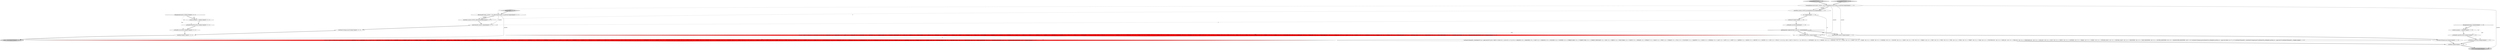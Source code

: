 digraph {
27 [style = filled, label = "_errHandler.recover(this,re)@@@15@@@['0', '0', '1']", fillcolor = white, shape = ellipse image = "AAA0AAABBB3BBB"];
5 [style = filled, label = "{setState(330)expression()}@@@43@@@['1', '1', '0']", fillcolor = white, shape = ellipse image = "AAA0AAABBB1BBB"];
29 [style = filled, label = "afterthought['0', '0', '1']", fillcolor = lightgray, shape = diamond image = "AAA0AAABBB3BBB"];
10 [style = filled, label = "setState(331)@@@7@@@['1', '1', '0']", fillcolor = white, shape = ellipse image = "AAA0AAABBB1BBB"];
19 [style = filled, label = "(((_la) & ~0x3f) == 0 && ((1L << _la) & ((1L << T__0) | (1L << ANALYZE) | (1L << ANALYZED) | (1L << CAST) | (1L << CATALOGS) | (1L << COLUMNS) | (1L << CONVERT) | (1L << CURRENT_DATE) | (1L << CURRENT_TIME) | (1L << CURRENT_TIMESTAMP) | (1L << DAY) | (1L << DEBUG) | (1L << EXECUTABLE) | (1L << EXISTS) | (1L << EXPLAIN) | (1L << EXTRACT) | (1L << FALSE) | (1L << FIRST) | (1L << FORMAT) | (1L << FULL) | (1L << FUNCTIONS) | (1L << GRAPHVIZ) | (1L << HOUR) | (1L << INTERVAL) | (1L << LAST) | (1L << LEFT) | (1L << LIMIT) | (1L << MAPPED) | (1L << MATCH) | (1L << MINUTE) | (1L << MONTH) | (1L << NOT) | (1L << NULL))) != 0) || ((((_la - 64)) & ~0x3f) == 0 && ((1L << (_la - 64)) & ((1L << (OPTIMIZED - 64)) | (1L << (PARSED - 64)) | (1L << (PHYSICAL - 64)) | (1L << (PLAN - 64)) | (1L << (RIGHT - 64)) | (1L << (RLIKE - 64)) | (1L << (QUERY - 64)) | (1L << (SCHEMAS - 64)) | (1L << (SECOND - 64)) | (1L << (SHOW - 64)) | (1L << (SYS - 64)) | (1L << (TABLES - 64)) | (1L << (TEXT - 64)) | (1L << (TRUE - 64)) | (1L << (TYPE - 64)) | (1L << (TYPES - 64)) | (1L << (VERIFY - 64)) | (1L << (YEAR - 64)) | (1L << (FUNCTION_ESC - 64)) | (1L << (DATE_ESC - 64)) | (1L << (TIME_ESC - 64)) | (1L << (TIMESTAMP_ESC - 64)) | (1L << (GUID_ESC - 64)) | (1L << (PLUS - 64)) | (1L << (MINUS - 64)) | (1L << (ASTERISK - 64)) | (1L << (PARAM - 64)) | (1L << (STRING - 64)) | (1L << (INTEGER_VALUE - 64)) | (1L << (DECIMAL_VALUE - 64)) | (1L << (IDENTIFIER - 64)) | (1L << (DIGIT_IDENTIFIER - 64)) | (1L << (QUOTED_IDENTIFIER - 64)) | (1L << (BACKQUOTED_IDENTIFIER - 64)))) != 0)@@@16@@@['0', '1', '0']", fillcolor = red, shape = diamond image = "AAA1AAABBB2BBB"];
4 [style = filled, label = "_errHandler.recover(this,re)@@@53@@@['1', '1', '0']", fillcolor = white, shape = ellipse image = "AAA0AAABBB1BBB"];
20 [style = filled, label = "enterOuterAlt(_localctx,1)@@@6@@@['0', '0', '1']", fillcolor = white, shape = ellipse image = "AAA0AAABBB3BBB"];
17 [style = filled, label = "{exitRule()}@@@55@@@['1', '1', '0']", fillcolor = white, shape = ellipse image = "AAA0AAABBB1BBB"];
15 [style = filled, label = "enterOuterAlt(_localctx,2)@@@42@@@['1', '1', '0']", fillcolor = white, shape = ellipse image = "AAA0AAABBB1BBB"];
28 [style = filled, label = "return _localctx@@@20@@@['0', '0', '1']", fillcolor = lightgray, shape = ellipse image = "AAA0AAABBB3BBB"];
7 [style = filled, label = "RecognitionException re@@@50@@@['1', '1', '0']", fillcolor = white, shape = diamond image = "AAA0AAABBB1BBB"];
24 [style = filled, label = "_localctx.exception = re@@@13@@@['0', '0', '1']", fillcolor = white, shape = ellipse image = "AAA0AAABBB3BBB"];
30 [style = filled, label = "{setState(210)expression(0)}@@@7@@@['0', '0', '1']", fillcolor = white, shape = ellipse image = "AAA0AAABBB3BBB"];
12 [style = filled, label = "_localctx.exception = re@@@51@@@['1', '1', '0']", fillcolor = white, shape = ellipse image = "AAA0AAABBB1BBB"];
23 [style = filled, label = "_errHandler.reportError(this,re)@@@14@@@['0', '0', '1']", fillcolor = white, shape = ellipse image = "AAA0AAABBB3BBB"];
26 [style = filled, label = "AfterthoughtContext _localctx = new AfterthoughtContext(_ctx,getState())@@@3@@@['0', '0', '1']", fillcolor = white, shape = ellipse image = "AAA0AAABBB3BBB"];
13 [style = filled, label = "GroupingExpressionsContext _localctx = new GroupingExpressionsContext(_ctx,getState())@@@3@@@['1', '1', '0']", fillcolor = white, shape = ellipse image = "AAA0AAABBB1BBB"];
22 [style = filled, label = "RecognitionException re@@@12@@@['0', '0', '1']", fillcolor = white, shape = diamond image = "AAA0AAABBB3BBB"];
2 [style = filled, label = "_errHandler.reportError(this,re)@@@52@@@['1', '1', '0']", fillcolor = white, shape = ellipse image = "AAA0AAABBB1BBB"];
11 [style = filled, label = "{setState(318)match(T__0)setState(327)_la = _input.LA(1)if ((((_la) & ~0x3f) == 0 && ((1L << _la) & ((1L << T__0) | (1L << ANALYZE) | (1L << ANALYZED) | (1L << CAST) | (1L << CATALOGS) | (1L << COLUMNS) | (1L << CONVERT) | (1L << CURRENT_DATE) | (1L << CURRENT_TIME) | (1L << CURRENT_TIMESTAMP) | (1L << DAY) | (1L << DEBUG) | (1L << EXECUTABLE) | (1L << EXISTS) | (1L << EXPLAIN) | (1L << EXTRACT) | (1L << FALSE) | (1L << FIRST) | (1L << FORMAT) | (1L << FULL) | (1L << FUNCTIONS) | (1L << GRAPHVIZ) | (1L << HOUR) | (1L << INTERVAL) | (1L << LAST) | (1L << LEFT) | (1L << LIMIT) | (1L << MAPPED) | (1L << MATCH) | (1L << MINUTE) | (1L << MONTH) | (1L << NOT) | (1L << NULL))) != 0) || ((((_la - 64)) & ~0x3f) == 0 && ((1L << (_la - 64)) & ((1L << (OPTIMIZED - 64)) | (1L << (PARSED - 64)) | (1L << (PHYSICAL - 64)) | (1L << (PLAN - 64)) | (1L << (RIGHT - 64)) | (1L << (RLIKE - 64)) | (1L << (QUERY - 64)) | (1L << (SCHEMAS - 64)) | (1L << (SECOND - 64)) | (1L << (SHOW - 64)) | (1L << (SYS - 64)) | (1L << (TABLES - 64)) | (1L << (TEXT - 64)) | (1L << (TRUE - 64)) | (1L << (TYPE - 64)) | (1L << (TYPES - 64)) | (1L << (VERIFY - 64)) | (1L << (YEAR - 64)) | (1L << (FUNCTION_ESC - 64)) | (1L << (DATE_ESC - 64)) | (1L << (TIME_ESC - 64)) | (1L << (TIMESTAMP_ESC - 64)) | (1L << (GUID_ESC - 64)) | (1L << (PLUS - 64)) | (1L << (MINUS - 64)) | (1L << (ASTERISK - 64)) | (1L << (PARAM - 64)) | (1L << (STRING - 64)) | (1L << (INTEGER_VALUE - 64)) | (1L << (DECIMAL_VALUE - 64)) | (1L << (IDENTIFIER - 64)) | (1L << (DIGIT_IDENTIFIER - 64)) | (1L << (QUOTED_IDENTIFIER - 64)) | (1L << (BACKQUOTED_IDENTIFIER - 64)))) != 0)) {{setState(319)expression()setState(324)_errHandler.sync(this)_la = _input.LA(1)while (_la == T__2) {{{setState(320)match(T__2)setState(321)expression()}}setState(326)_errHandler.sync(this)_la = _input.LA(1)}}}setState(329)match(T__1)}@@@11@@@['1', '1', '0']", fillcolor = white, shape = ellipse image = "AAA0AAABBB1BBB"];
8 [style = filled, label = "enterOuterAlt(_localctx,1)@@@10@@@['1', '1', '0']", fillcolor = white, shape = ellipse image = "AAA0AAABBB1BBB"];
16 [style = filled, label = "enterRule(_localctx,24,RULE_groupingExpressions)@@@4@@@['1', '1', '0']", fillcolor = white, shape = ellipse image = "AAA0AAABBB1BBB"];
0 [style = filled, label = "getInterpreter().adaptivePredict(_input,40,_ctx)@@@9@@@['1', '1', '0']", fillcolor = white, shape = diamond image = "AAA0AAABBB1BBB"];
1 [style = filled, label = "_errHandler.sync(this)@@@8@@@['1', '1', '0']", fillcolor = white, shape = ellipse image = "AAA0AAABBB1BBB"];
14 [style = filled, label = "(((_la) & ~0x3f) == 0 && ((1L << _la) & ((1L << T__0) | (1L << ANALYZE) | (1L << ANALYZED) | (1L << CAST) | (1L << CATALOGS) | (1L << COLUMNS) | (1L << CONVERT) | (1L << CURRENT_DATE) | (1L << CURRENT_TIMESTAMP) | (1L << DAY) | (1L << DEBUG) | (1L << EXECUTABLE) | (1L << EXISTS) | (1L << EXPLAIN) | (1L << EXTRACT) | (1L << FALSE) | (1L << FIRST) | (1L << FORMAT) | (1L << FULL) | (1L << FUNCTIONS) | (1L << GRAPHVIZ) | (1L << HOUR) | (1L << INTERVAL) | (1L << LAST) | (1L << LEFT) | (1L << LIMIT) | (1L << MAPPED) | (1L << MATCH) | (1L << MINUTE) | (1L << MONTH) | (1L << NOT) | (1L << NULL) | (1L << OPTIMIZED))) != 0) || ((((_la - 67)) & ~0x3f) == 0 && ((1L << (_la - 67)) & ((1L << (PARSED - 67)) | (1L << (PHYSICAL - 67)) | (1L << (PLAN - 67)) | (1L << (RIGHT - 67)) | (1L << (RLIKE - 67)) | (1L << (QUERY - 67)) | (1L << (SCHEMAS - 67)) | (1L << (SECOND - 67)) | (1L << (SHOW - 67)) | (1L << (SYS - 67)) | (1L << (TABLES - 67)) | (1L << (TEXT - 67)) | (1L << (TRUE - 67)) | (1L << (TYPE - 67)) | (1L << (TYPES - 67)) | (1L << (VERIFY - 67)) | (1L << (YEAR - 67)) | (1L << (FUNCTION_ESC - 67)) | (1L << (DATE_ESC - 67)) | (1L << (TIME_ESC - 67)) | (1L << (TIMESTAMP_ESC - 67)) | (1L << (GUID_ESC - 67)) | (1L << (PLUS - 67)) | (1L << (MINUS - 67)) | (1L << (ASTERISK - 67)) | (1L << (PARAM - 67)) | (1L << (STRING - 67)) | (1L << (INTEGER_VALUE - 67)) | (1L << (DECIMAL_VALUE - 67)) | (1L << (IDENTIFIER - 67)) | (1L << (DIGIT_IDENTIFIER - 67)) | (1L << (QUOTED_IDENTIFIER - 67)) | (1L << (BACKQUOTED_IDENTIFIER - 67)))) != 0)@@@16@@@['1', '0', '0']", fillcolor = red, shape = diamond image = "AAA1AAABBB1BBB"];
3 [style = filled, label = "int _la@@@5@@@['1', '1', '0']", fillcolor = white, shape = ellipse image = "AAA0AAABBB1BBB"];
18 [style = filled, label = "groupingExpressions['0', '1', '0']", fillcolor = lightgray, shape = diamond image = "AAA0AAABBB2BBB"];
9 [style = filled, label = "groupingExpressions['1', '0', '0']", fillcolor = lightgray, shape = diamond image = "AAA0AAABBB1BBB"];
25 [style = filled, label = "{exitRule()}@@@17@@@['0', '0', '1']", fillcolor = white, shape = ellipse image = "AAA0AAABBB3BBB"];
6 [style = filled, label = "return _localctx@@@58@@@['1', '1', '0']", fillcolor = lightgray, shape = ellipse image = "AAA0AAABBB1BBB"];
21 [style = filled, label = "enterRule(_localctx,20,RULE_afterthought)@@@4@@@['0', '0', '1']", fillcolor = white, shape = ellipse image = "AAA0AAABBB3BBB"];
16->3 [style = bold, label=""];
7->2 [style = dotted, label="true"];
25->28 [style = bold, label=""];
4->17 [style = bold, label=""];
22->23 [style = dotted, label="true"];
23->27 [style = bold, label=""];
13->8 [style = solid, label="_localctx"];
17->6 [style = bold, label=""];
7->12 [style = bold, label=""];
26->20 [style = solid, label="_localctx"];
0->15 [style = dotted, label="true"];
0->19 [style = dotted, label="true"];
30->25 [style = bold, label=""];
13->16 [style = solid, label="_localctx"];
26->28 [style = solid, label="_localctx"];
1->0 [style = bold, label=""];
22->24 [style = dotted, label="true"];
5->17 [style = bold, label=""];
2->4 [style = bold, label=""];
13->26 [style = dashed, label="0"];
16->21 [style = dashed, label="0"];
13->16 [style = bold, label=""];
0->15 [style = bold, label=""];
15->5 [style = bold, label=""];
7->12 [style = dotted, label="true"];
13->6 [style = solid, label="_localctx"];
26->21 [style = bold, label=""];
29->26 [style = bold, label=""];
0->8 [style = dotted, label="true"];
3->10 [style = bold, label=""];
12->2 [style = bold, label=""];
3->11 [style = solid, label="_la"];
26->21 [style = solid, label="_localctx"];
21->20 [style = bold, label=""];
22->27 [style = dotted, label="true"];
7->4 [style = dotted, label="true"];
0->8 [style = bold, label=""];
18->13 [style = bold, label=""];
11->17 [style = bold, label=""];
10->20 [style = dashed, label="0"];
13->15 [style = solid, label="_localctx"];
0->14 [style = dotted, label="true"];
14->19 [style = dashed, label="0"];
22->24 [style = bold, label=""];
20->30 [style = bold, label=""];
10->1 [style = bold, label=""];
8->11 [style = bold, label=""];
27->25 [style = bold, label=""];
9->13 [style = bold, label=""];
24->23 [style = bold, label=""];
}
